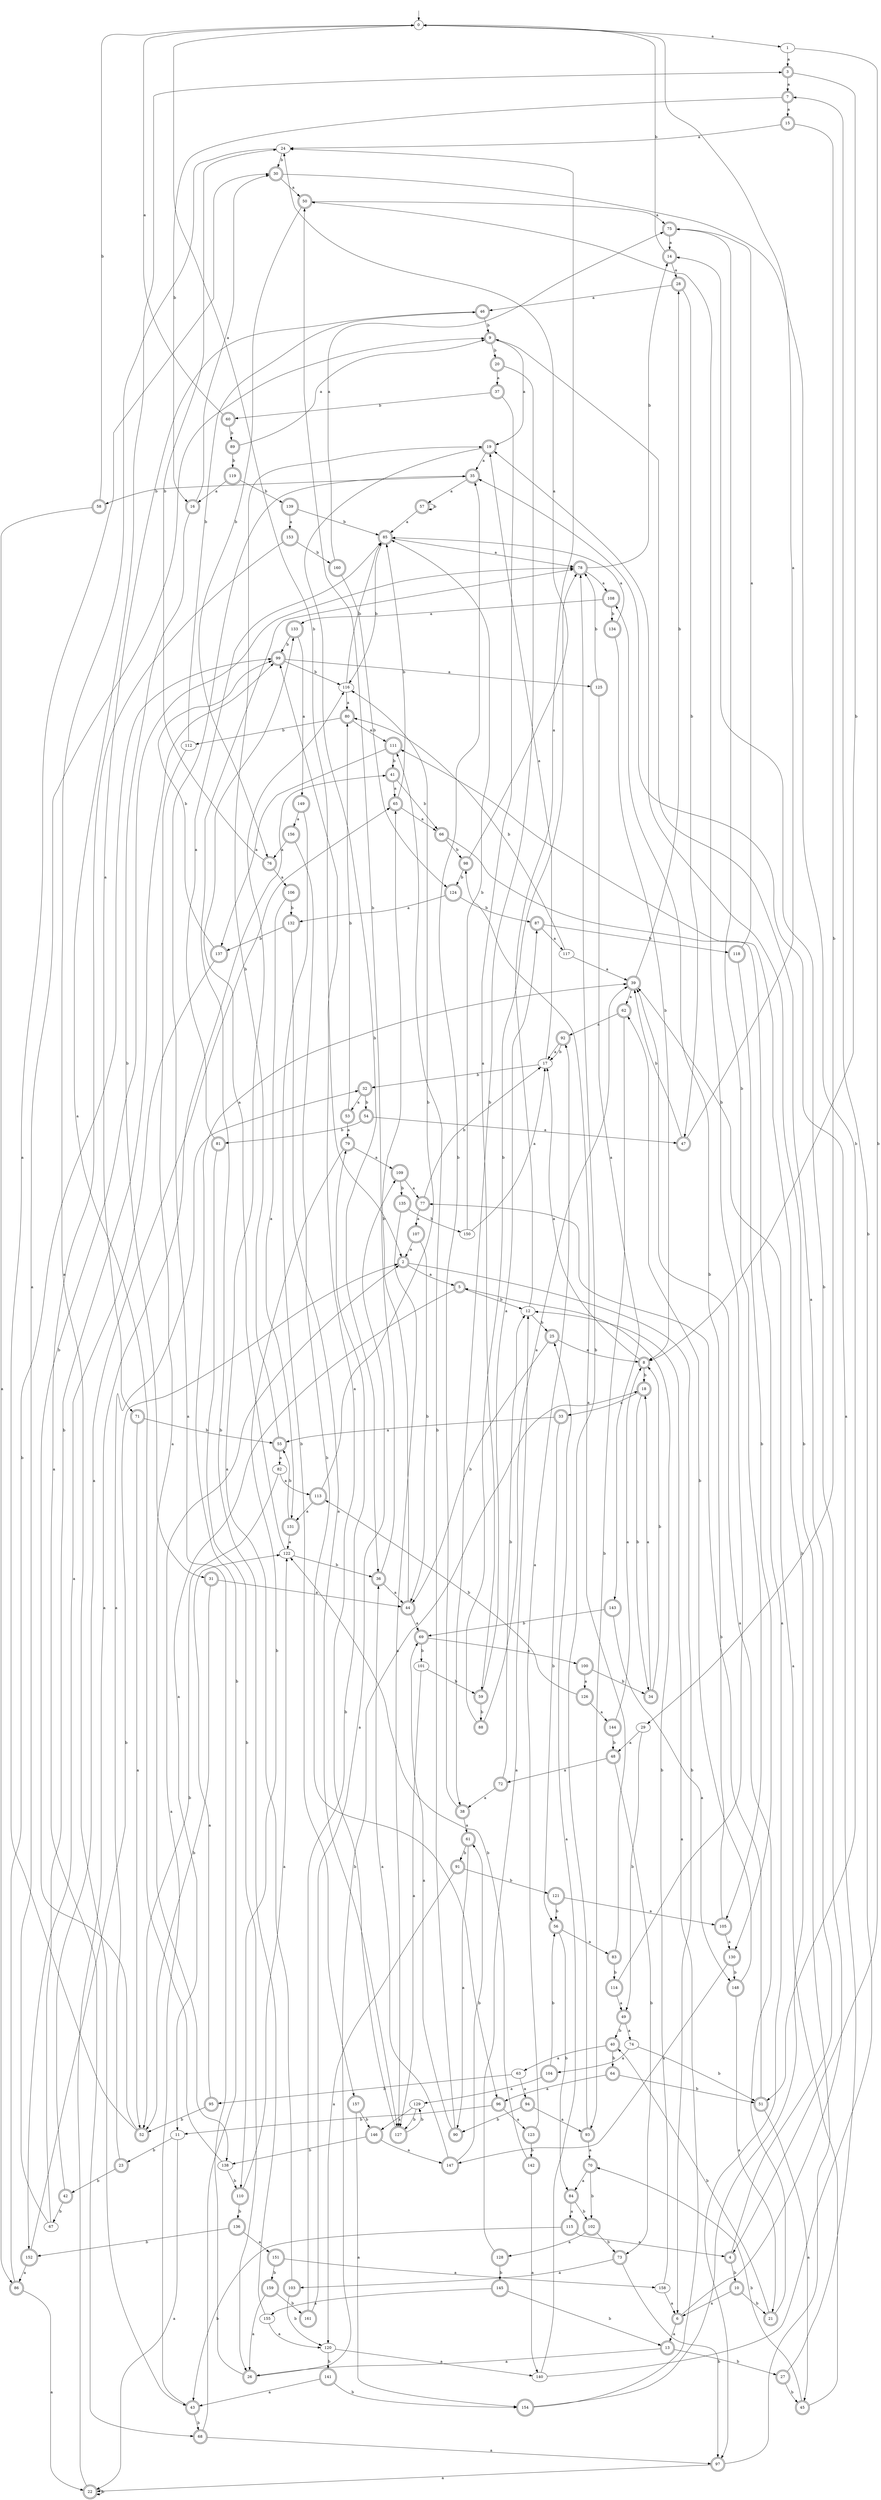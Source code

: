 digraph RandomDFA {
  __start0 [label="", shape=none];
  __start0 -> 0 [label=""];
  0 [shape=circle]
  0 -> 1 [label="a"]
  0 -> 2 [label="b"]
  1
  1 -> 3 [label="a"]
  1 -> 4 [label="b"]
  2 [shape=doublecircle]
  2 -> 5 [label="a"]
  2 -> 6 [label="b"]
  3 [shape=doublecircle]
  3 -> 7 [label="a"]
  3 -> 8 [label="b"]
  4 [shape=doublecircle]
  4 -> 9 [label="a"]
  4 -> 10 [label="b"]
  5 [shape=doublecircle]
  5 -> 11 [label="a"]
  5 -> 12 [label="b"]
  6 [shape=doublecircle]
  6 -> 13 [label="a"]
  6 -> 14 [label="b"]
  7 [shape=doublecircle]
  7 -> 15 [label="a"]
  7 -> 16 [label="b"]
  8 [shape=doublecircle]
  8 -> 17 [label="a"]
  8 -> 18 [label="b"]
  9 [shape=doublecircle]
  9 -> 19 [label="a"]
  9 -> 20 [label="b"]
  10 [shape=doublecircle]
  10 -> 6 [label="a"]
  10 -> 21 [label="b"]
  11
  11 -> 22 [label="a"]
  11 -> 23 [label="b"]
  12
  12 -> 24 [label="a"]
  12 -> 25 [label="b"]
  13 [shape=doublecircle]
  13 -> 26 [label="a"]
  13 -> 27 [label="b"]
  14 [shape=doublecircle]
  14 -> 28 [label="a"]
  14 -> 0 [label="b"]
  15 [shape=doublecircle]
  15 -> 24 [label="a"]
  15 -> 29 [label="b"]
  16 [shape=doublecircle]
  16 -> 30 [label="a"]
  16 -> 31 [label="b"]
  17
  17 -> 19 [label="a"]
  17 -> 32 [label="b"]
  18 [shape=doublecircle]
  18 -> 33 [label="a"]
  18 -> 34 [label="b"]
  19 [shape=doublecircle]
  19 -> 35 [label="a"]
  19 -> 36 [label="b"]
  20 [shape=doublecircle]
  20 -> 37 [label="a"]
  20 -> 38 [label="b"]
  21 [shape=doublecircle]
  21 -> 39 [label="a"]
  21 -> 40 [label="b"]
  22 [shape=doublecircle]
  22 -> 41 [label="a"]
  22 -> 22 [label="b"]
  23 [shape=doublecircle]
  23 -> 32 [label="a"]
  23 -> 42 [label="b"]
  24
  24 -> 43 [label="a"]
  24 -> 30 [label="b"]
  25 [shape=doublecircle]
  25 -> 8 [label="a"]
  25 -> 44 [label="b"]
  26 [shape=doublecircle]
  26 -> 35 [label="a"]
  26 -> 18 [label="b"]
  27 [shape=doublecircle]
  27 -> 35 [label="a"]
  27 -> 45 [label="b"]
  28 [shape=doublecircle]
  28 -> 46 [label="a"]
  28 -> 47 [label="b"]
  29
  29 -> 48 [label="a"]
  29 -> 49 [label="b"]
  30 [shape=doublecircle]
  30 -> 50 [label="a"]
  30 -> 51 [label="b"]
  31 [shape=doublecircle]
  31 -> 44 [label="a"]
  31 -> 52 [label="b"]
  32 [shape=doublecircle]
  32 -> 53 [label="a"]
  32 -> 54 [label="b"]
  33 [shape=doublecircle]
  33 -> 55 [label="a"]
  33 -> 56 [label="b"]
  34 [shape=doublecircle]
  34 -> 18 [label="a"]
  34 -> 8 [label="b"]
  35 [shape=doublecircle]
  35 -> 57 [label="a"]
  35 -> 58 [label="b"]
  36 [shape=doublecircle]
  36 -> 44 [label="a"]
  36 -> 50 [label="b"]
  37 [shape=doublecircle]
  37 -> 59 [label="a"]
  37 -> 60 [label="b"]
  38 [shape=doublecircle]
  38 -> 61 [label="a"]
  38 -> 35 [label="b"]
  39 [shape=doublecircle]
  39 -> 62 [label="a"]
  39 -> 28 [label="b"]
  40 [shape=doublecircle]
  40 -> 63 [label="a"]
  40 -> 64 [label="b"]
  41 [shape=doublecircle]
  41 -> 65 [label="a"]
  41 -> 66 [label="b"]
  42 [shape=doublecircle]
  42 -> 65 [label="a"]
  42 -> 67 [label="b"]
  43 [shape=doublecircle]
  43 -> 2 [label="a"]
  43 -> 68 [label="b"]
  44 [shape=doublecircle]
  44 -> 69 [label="a"]
  44 -> 65 [label="b"]
  45 [shape=doublecircle]
  45 -> 39 [label="a"]
  45 -> 70 [label="b"]
  46 [shape=doublecircle]
  46 -> 71 [label="a"]
  46 -> 9 [label="b"]
  47 [shape=doublecircle]
  47 -> 0 [label="a"]
  47 -> 39 [label="b"]
  48 [shape=doublecircle]
  48 -> 72 [label="a"]
  48 -> 73 [label="b"]
  49 [shape=doublecircle]
  49 -> 74 [label="a"]
  49 -> 40 [label="b"]
  50 [shape=doublecircle]
  50 -> 75 [label="a"]
  50 -> 76 [label="b"]
  51 [shape=doublecircle]
  51 -> 45 [label="a"]
  51 -> 77 [label="b"]
  52 [shape=doublecircle]
  52 -> 30 [label="a"]
  52 -> 78 [label="b"]
  53 [shape=doublecircle]
  53 -> 79 [label="a"]
  53 -> 80 [label="b"]
  54 [shape=doublecircle]
  54 -> 47 [label="a"]
  54 -> 81 [label="b"]
  55 [shape=doublecircle]
  55 -> 82 [label="a"]
  55 -> 19 [label="b"]
  56 [shape=doublecircle]
  56 -> 83 [label="a"]
  56 -> 84 [label="b"]
  57 [shape=doublecircle]
  57 -> 85 [label="a"]
  57 -> 57 [label="b"]
  58 [shape=doublecircle]
  58 -> 86 [label="a"]
  58 -> 0 [label="b"]
  59 [shape=doublecircle]
  59 -> 87 [label="a"]
  59 -> 88 [label="b"]
  60 [shape=doublecircle]
  60 -> 0 [label="a"]
  60 -> 89 [label="b"]
  61 [shape=doublecircle]
  61 -> 90 [label="a"]
  61 -> 91 [label="b"]
  62 [shape=doublecircle]
  62 -> 92 [label="a"]
  62 -> 93 [label="b"]
  63
  63 -> 94 [label="a"]
  63 -> 95 [label="b"]
  64 [shape=doublecircle]
  64 -> 96 [label="a"]
  64 -> 51 [label="b"]
  65 [shape=doublecircle]
  65 -> 66 [label="a"]
  65 -> 85 [label="b"]
  66 [shape=doublecircle]
  66 -> 97 [label="a"]
  66 -> 98 [label="b"]
  67
  67 -> 9 [label="a"]
  67 -> 99 [label="b"]
  68 [shape=doublecircle]
  68 -> 97 [label="a"]
  68 -> 39 [label="b"]
  69 [shape=doublecircle]
  69 -> 100 [label="a"]
  69 -> 101 [label="b"]
  70 [shape=doublecircle]
  70 -> 84 [label="a"]
  70 -> 102 [label="b"]
  71 [shape=doublecircle]
  71 -> 52 [label="a"]
  71 -> 55 [label="b"]
  72 [shape=doublecircle]
  72 -> 38 [label="a"]
  72 -> 12 [label="b"]
  73 [shape=doublecircle]
  73 -> 103 [label="a"]
  73 -> 97 [label="b"]
  74
  74 -> 104 [label="a"]
  74 -> 51 [label="b"]
  75 [shape=doublecircle]
  75 -> 14 [label="a"]
  75 -> 105 [label="b"]
  76 [shape=doublecircle]
  76 -> 106 [label="a"]
  76 -> 24 [label="b"]
  77 [shape=doublecircle]
  77 -> 107 [label="a"]
  77 -> 17 [label="b"]
  78 [shape=doublecircle]
  78 -> 108 [label="a"]
  78 -> 14 [label="b"]
  79 [shape=doublecircle]
  79 -> 109 [label="a"]
  79 -> 110 [label="b"]
  80 [shape=doublecircle]
  80 -> 111 [label="a"]
  80 -> 112 [label="b"]
  81 [shape=doublecircle]
  81 -> 85 [label="a"]
  81 -> 26 [label="b"]
  82
  82 -> 113 [label="a"]
  82 -> 52 [label="b"]
  83 [shape=doublecircle]
  83 -> 98 [label="a"]
  83 -> 114 [label="b"]
  84 [shape=doublecircle]
  84 -> 115 [label="a"]
  84 -> 102 [label="b"]
  85 [shape=doublecircle]
  85 -> 78 [label="a"]
  85 -> 116 [label="b"]
  86 [shape=doublecircle]
  86 -> 22 [label="a"]
  86 -> 99 [label="b"]
  87 [shape=doublecircle]
  87 -> 117 [label="a"]
  87 -> 118 [label="b"]
  88 [shape=doublecircle]
  88 -> 39 [label="a"]
  88 -> 78 [label="b"]
  89 [shape=doublecircle]
  89 -> 9 [label="a"]
  89 -> 119 [label="b"]
  90 [shape=doublecircle]
  90 -> 69 [label="a"]
  90 -> 111 [label="b"]
  91 [shape=doublecircle]
  91 -> 120 [label="a"]
  91 -> 121 [label="b"]
  92 [shape=doublecircle]
  92 -> 17 [label="a"]
  92 -> 17 [label="b"]
  93 [shape=doublecircle]
  93 -> 70 [label="a"]
  93 -> 78 [label="b"]
  94 [shape=doublecircle]
  94 -> 93 [label="a"]
  94 -> 90 [label="b"]
  95 [shape=doublecircle]
  95 -> 122 [label="a"]
  95 -> 52 [label="b"]
  96 [shape=doublecircle]
  96 -> 123 [label="a"]
  96 -> 11 [label="b"]
  97 [shape=doublecircle]
  97 -> 22 [label="a"]
  97 -> 19 [label="b"]
  98 [shape=doublecircle]
  98 -> 24 [label="a"]
  98 -> 124 [label="b"]
  99 [shape=doublecircle]
  99 -> 125 [label="a"]
  99 -> 116 [label="b"]
  100 [shape=doublecircle]
  100 -> 126 [label="a"]
  100 -> 34 [label="b"]
  101
  101 -> 127 [label="a"]
  101 -> 59 [label="b"]
  102 [shape=doublecircle]
  102 -> 128 [label="a"]
  102 -> 73 [label="b"]
  103 [shape=doublecircle]
  103 -> 116 [label="a"]
  103 -> 120 [label="b"]
  104 [shape=doublecircle]
  104 -> 129 [label="a"]
  104 -> 56 [label="b"]
  105 [shape=doublecircle]
  105 -> 130 [label="a"]
  105 -> 108 [label="b"]
  106 [shape=doublecircle]
  106 -> 131 [label="a"]
  106 -> 132 [label="b"]
  107 [shape=doublecircle]
  107 -> 2 [label="a"]
  107 -> 44 [label="b"]
  108 [shape=doublecircle]
  108 -> 133 [label="a"]
  108 -> 134 [label="b"]
  109 [shape=doublecircle]
  109 -> 77 [label="a"]
  109 -> 135 [label="b"]
  110 [shape=doublecircle]
  110 -> 122 [label="a"]
  110 -> 136 [label="b"]
  111 [shape=doublecircle]
  111 -> 137 [label="a"]
  111 -> 41 [label="b"]
  112
  112 -> 138 [label="a"]
  112 -> 46 [label="b"]
  113 [shape=doublecircle]
  113 -> 131 [label="a"]
  113 -> 116 [label="b"]
  114 [shape=doublecircle]
  114 -> 49 [label="a"]
  114 -> 50 [label="b"]
  115 [shape=doublecircle]
  115 -> 4 [label="a"]
  115 -> 43 [label="b"]
  116
  116 -> 80 [label="a"]
  116 -> 85 [label="b"]
  117
  117 -> 39 [label="a"]
  117 -> 80 [label="b"]
  118 [shape=doublecircle]
  118 -> 75 [label="a"]
  118 -> 130 [label="b"]
  119 [shape=doublecircle]
  119 -> 16 [label="a"]
  119 -> 139 [label="b"]
  120
  120 -> 140 [label="a"]
  120 -> 141 [label="b"]
  121 [shape=doublecircle]
  121 -> 105 [label="a"]
  121 -> 56 [label="b"]
  122
  122 -> 133 [label="a"]
  122 -> 36 [label="b"]
  123 [shape=doublecircle]
  123 -> 92 [label="a"]
  123 -> 142 [label="b"]
  124 [shape=doublecircle]
  124 -> 132 [label="a"]
  124 -> 87 [label="b"]
  125 [shape=doublecircle]
  125 -> 143 [label="a"]
  125 -> 78 [label="b"]
  126 [shape=doublecircle]
  126 -> 144 [label="a"]
  126 -> 113 [label="b"]
  127 [shape=doublecircle]
  127 -> 99 [label="a"]
  127 -> 129 [label="b"]
  128 [shape=doublecircle]
  128 -> 12 [label="a"]
  128 -> 145 [label="b"]
  129
  129 -> 146 [label="a"]
  129 -> 127 [label="b"]
  130 [shape=doublecircle]
  130 -> 147 [label="a"]
  130 -> 148 [label="b"]
  131 [shape=doublecircle]
  131 -> 122 [label="a"]
  131 -> 55 [label="b"]
  132 [shape=doublecircle]
  132 -> 127 [label="a"]
  132 -> 137 [label="b"]
  133 [shape=doublecircle]
  133 -> 149 [label="a"]
  133 -> 99 [label="b"]
  134 [shape=doublecircle]
  134 -> 85 [label="a"]
  134 -> 8 [label="b"]
  135 [shape=doublecircle]
  135 -> 127 [label="a"]
  135 -> 150 [label="b"]
  136 [shape=doublecircle]
  136 -> 151 [label="a"]
  136 -> 152 [label="b"]
  137 [shape=doublecircle]
  137 -> 152 [label="a"]
  137 -> 99 [label="b"]
  138
  138 -> 3 [label="a"]
  138 -> 110 [label="b"]
  139 [shape=doublecircle]
  139 -> 153 [label="a"]
  139 -> 85 [label="b"]
  140
  140 -> 25 [label="a"]
  140 -> 7 [label="b"]
  141 [shape=doublecircle]
  141 -> 43 [label="a"]
  141 -> 154 [label="b"]
  142 [shape=doublecircle]
  142 -> 140 [label="a"]
  142 -> 122 [label="b"]
  143 [shape=doublecircle]
  143 -> 148 [label="a"]
  143 -> 69 [label="b"]
  144 [shape=doublecircle]
  144 -> 8 [label="a"]
  144 -> 48 [label="b"]
  145 [shape=doublecircle]
  145 -> 155 [label="a"]
  145 -> 13 [label="b"]
  146 [shape=doublecircle]
  146 -> 147 [label="a"]
  146 -> 138 [label="b"]
  147 [shape=doublecircle]
  147 -> 36 [label="a"]
  147 -> 61 [label="b"]
  148 [shape=doublecircle]
  148 -> 21 [label="a"]
  148 -> 62 [label="b"]
  149 [shape=doublecircle]
  149 -> 156 [label="a"]
  149 -> 157 [label="b"]
  150
  150 -> 17 [label="a"]
  150 -> 85 [label="b"]
  151 [shape=doublecircle]
  151 -> 158 [label="a"]
  151 -> 159 [label="b"]
  152 [shape=doublecircle]
  152 -> 86 [label="a"]
  152 -> 2 [label="b"]
  153 [shape=doublecircle]
  153 -> 68 [label="a"]
  153 -> 160 [label="b"]
  154 [shape=doublecircle]
  154 -> 12 [label="a"]
  154 -> 111 [label="b"]
  155
  155 -> 120 [label="a"]
  155 -> 78 [label="b"]
  156 [shape=doublecircle]
  156 -> 76 [label="a"]
  156 -> 96 [label="b"]
  157 [shape=doublecircle]
  157 -> 154 [label="a"]
  157 -> 146 [label="b"]
  158
  158 -> 6 [label="a"]
  158 -> 5 [label="b"]
  159 [shape=doublecircle]
  159 -> 26 [label="a"]
  159 -> 161 [label="b"]
  160 [shape=doublecircle]
  160 -> 75 [label="a"]
  160 -> 124 [label="b"]
  161 [shape=doublecircle]
  161 -> 109 [label="a"]
  161 -> 79 [label="b"]
}
